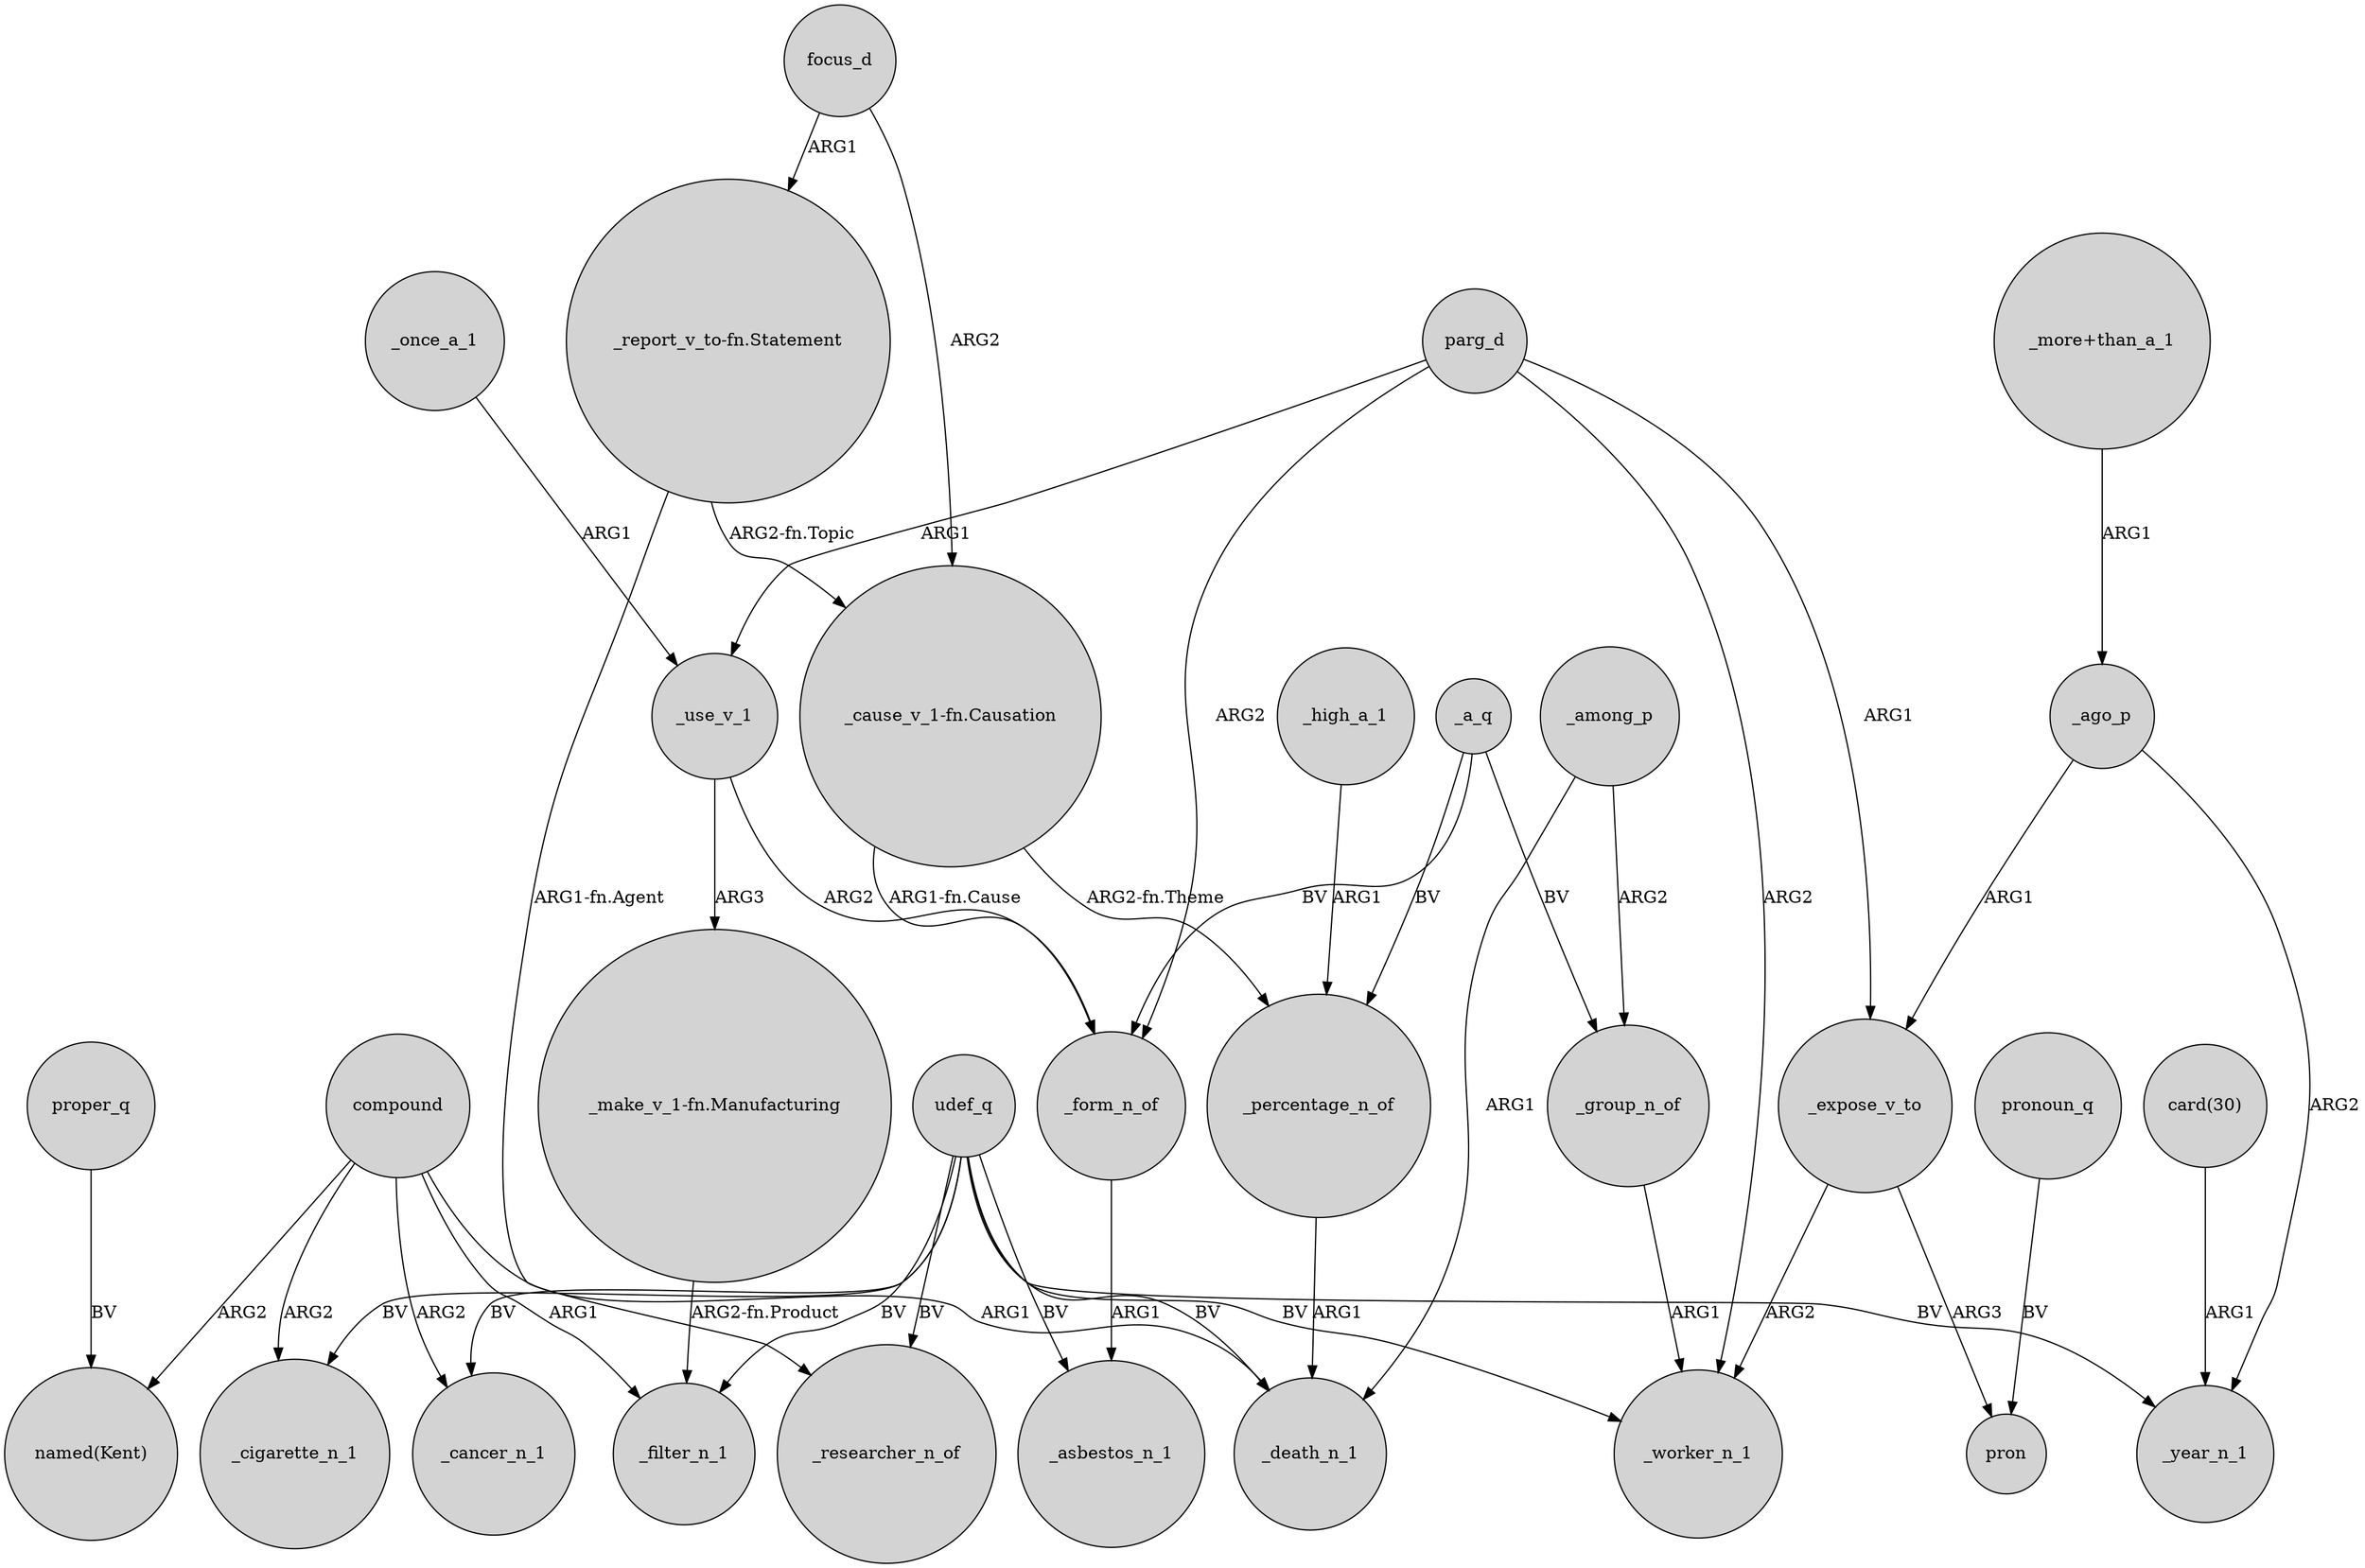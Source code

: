 digraph {
	node [shape=circle style=filled]
	focus_d -> "_report_v_to-fn.Statement" [label=ARG1]
	parg_d -> _use_v_1 [label=ARG1]
	udef_q -> _filter_n_1 [label=BV]
	_a_q -> _percentage_n_of [label=BV]
	udef_q -> _cancer_n_1 [label=BV]
	"_cause_v_1-fn.Causation" -> _form_n_of [label="ARG1-fn.Cause"]
	_among_p -> _death_n_1 [label=ARG1]
	_ago_p -> _expose_v_to [label=ARG1]
	"_report_v_to-fn.Statement" -> _researcher_n_of [label="ARG1-fn.Agent"]
	"_more+than_a_1" -> _ago_p [label=ARG1]
	udef_q -> _worker_n_1 [label=BV]
	compound -> "named(Kent)" [label=ARG2]
	focus_d -> "_cause_v_1-fn.Causation" [label=ARG2]
	_a_q -> _form_n_of [label=BV]
	_use_v_1 -> _form_n_of [label=ARG2]
	udef_q -> _cigarette_n_1 [label=BV]
	_group_n_of -> _worker_n_1 [label=ARG1]
	compound -> _death_n_1 [label=ARG1]
	_high_a_1 -> _percentage_n_of [label=ARG1]
	"_make_v_1-fn.Manufacturing" -> _filter_n_1 [label="ARG2-fn.Product"]
	pronoun_q -> pron [label=BV]
	_ago_p -> _year_n_1 [label=ARG2]
	compound -> _cancer_n_1 [label=ARG2]
	parg_d -> _form_n_of [label=ARG2]
	udef_q -> _researcher_n_of [label=BV]
	_once_a_1 -> _use_v_1 [label=ARG1]
	"card(30)" -> _year_n_1 [label=ARG1]
	"_report_v_to-fn.Statement" -> "_cause_v_1-fn.Causation" [label="ARG2-fn.Topic"]
	_among_p -> _group_n_of [label=ARG2]
	udef_q -> _asbestos_n_1 [label=BV]
	"_cause_v_1-fn.Causation" -> _percentage_n_of [label="ARG2-fn.Theme"]
	_use_v_1 -> "_make_v_1-fn.Manufacturing" [label=ARG3]
	compound -> _cigarette_n_1 [label=ARG2]
	udef_q -> _death_n_1 [label=BV]
	_expose_v_to -> _worker_n_1 [label=ARG2]
	udef_q -> _year_n_1 [label=BV]
	_form_n_of -> _asbestos_n_1 [label=ARG1]
	_a_q -> _group_n_of [label=BV]
	proper_q -> "named(Kent)" [label=BV]
	_expose_v_to -> pron [label=ARG3]
	parg_d -> _expose_v_to [label=ARG1]
	parg_d -> _worker_n_1 [label=ARG2]
	_percentage_n_of -> _death_n_1 [label=ARG1]
	compound -> _filter_n_1 [label=ARG1]
}
